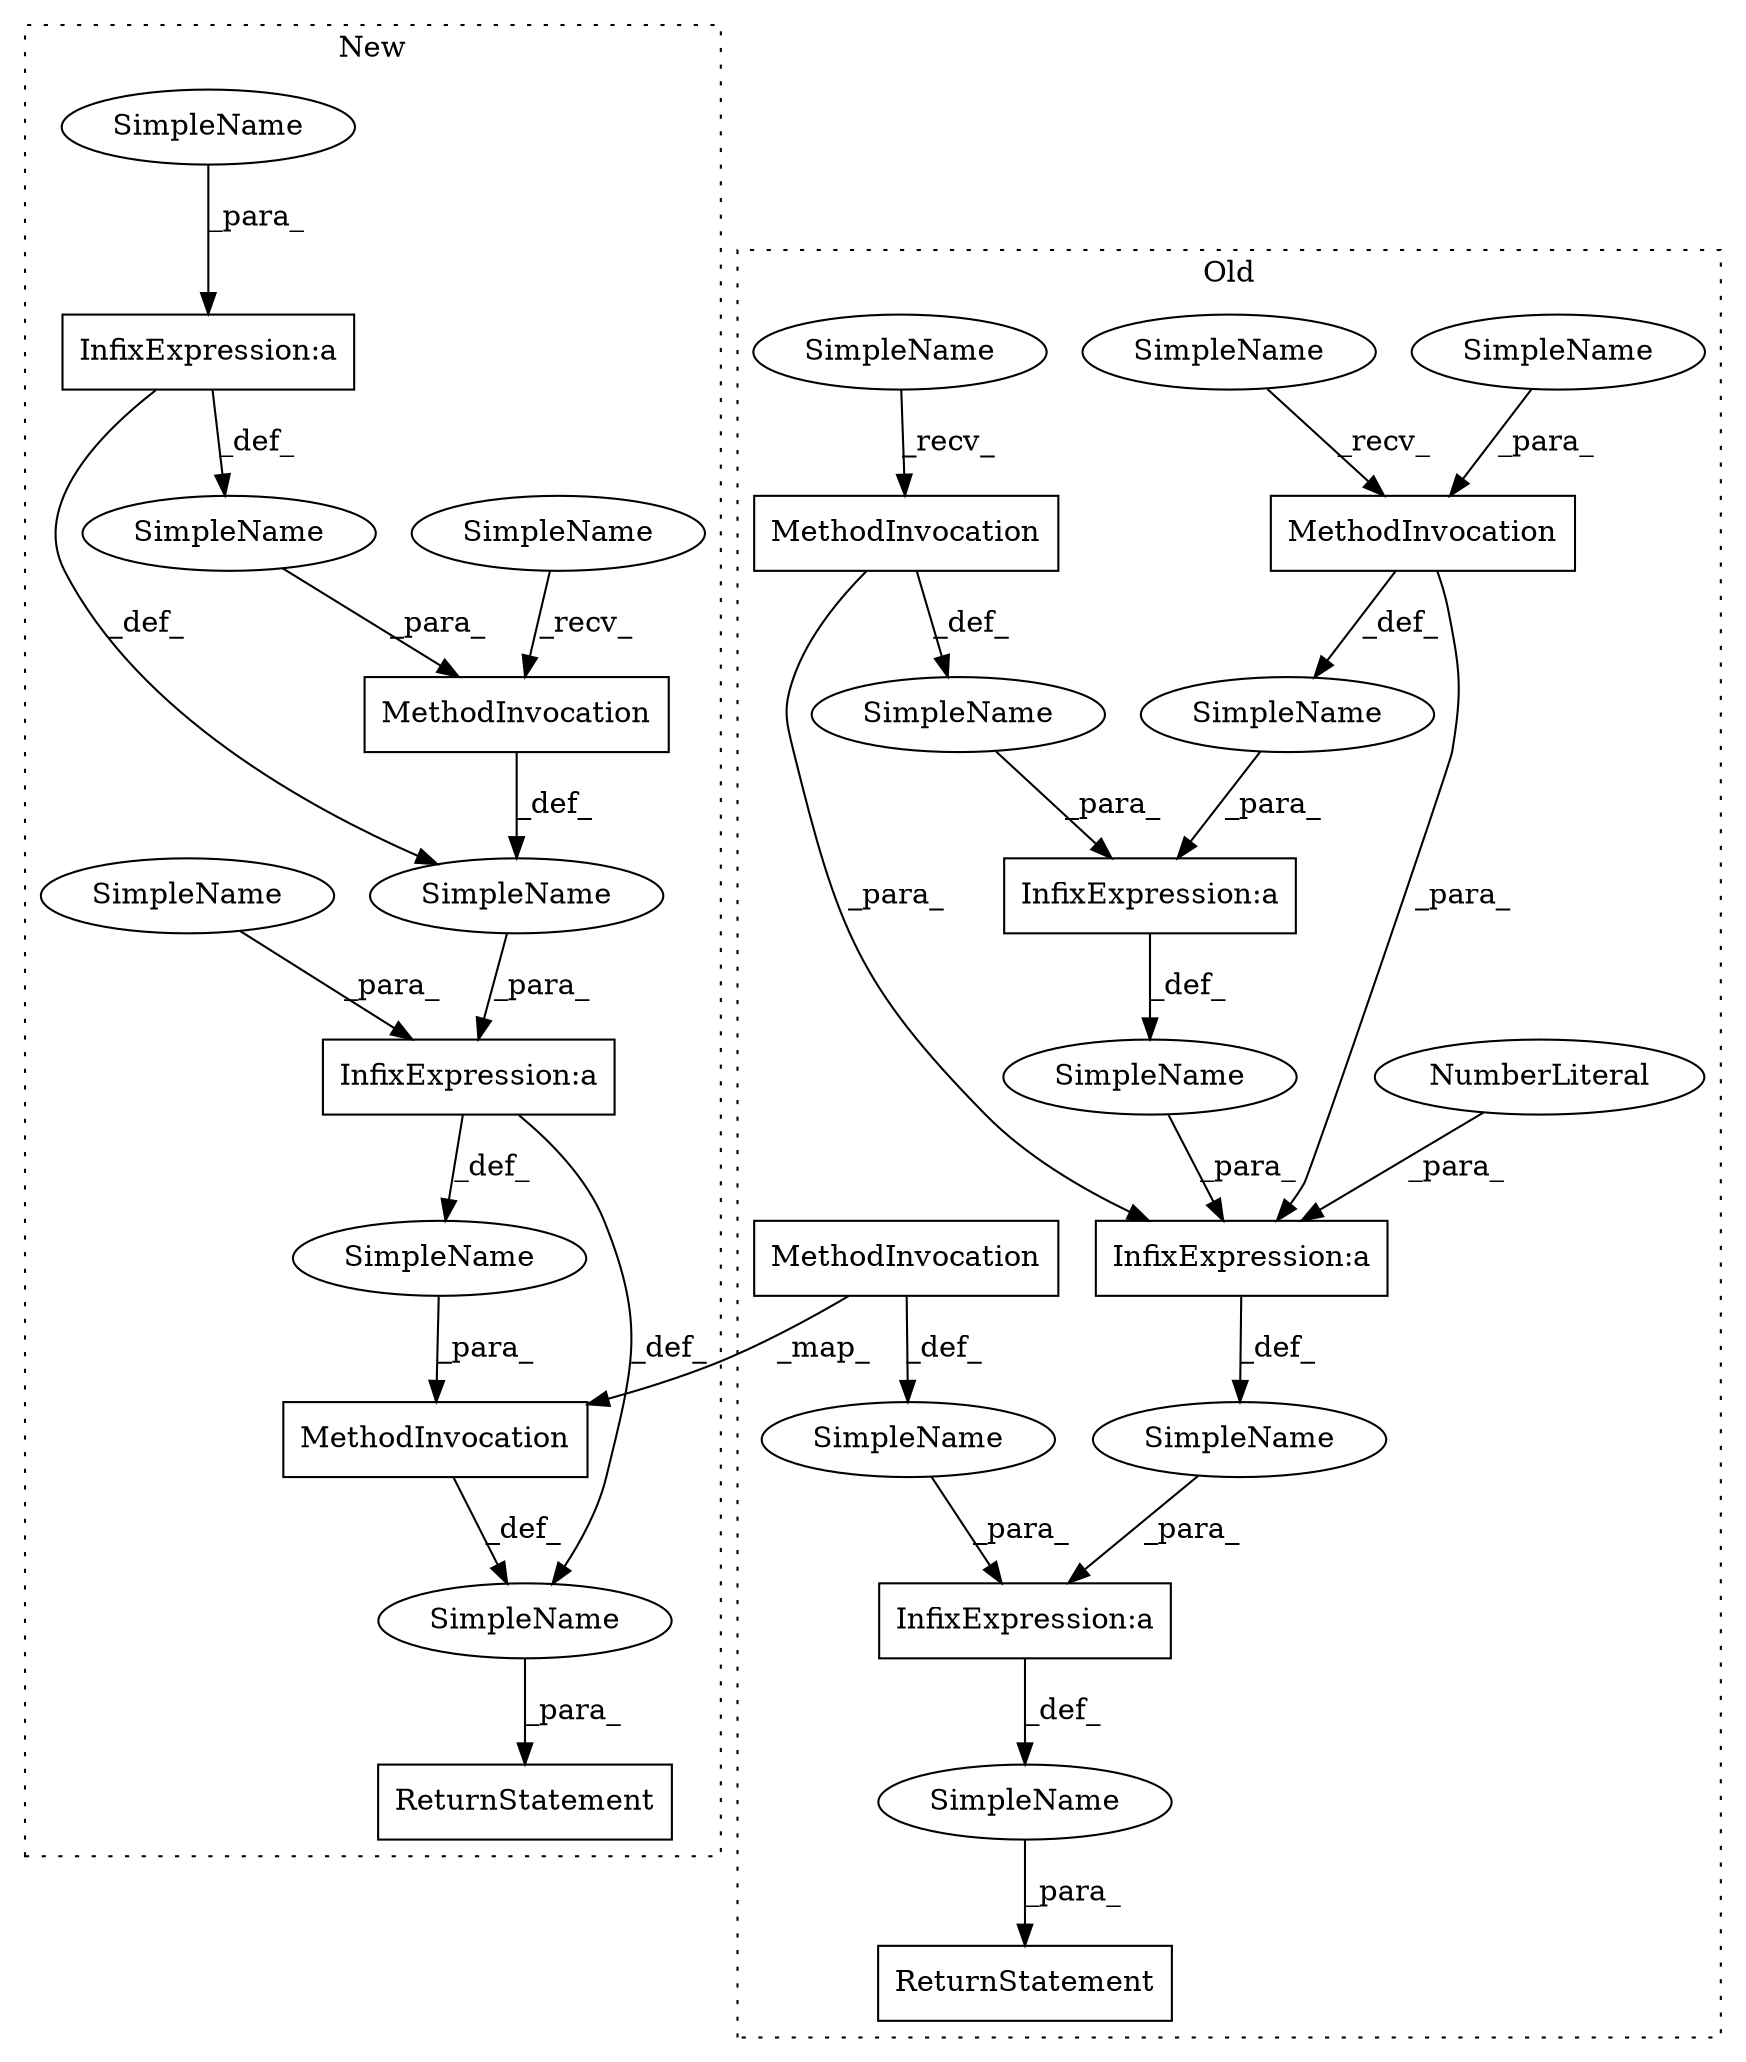 digraph G {
subgraph cluster0 {
2 [label="MethodInvocation" a="32" s="10737,10747" l="4,1" shape="box"];
4 [label="MethodInvocation" a="32" s="10695,10705" l="4,1" shape="box"];
5 [label="MethodInvocation" a="32" s="10715,10725" l="4,1" shape="box"];
6 [label="NumberLiteral" a="34" s="10682" l="3" shape="ellipse"];
7 [label="ReturnStatement" a="41" s="10673" l="7" shape="box"];
9 [label="SimpleName" a="42" s="10719" l="6" shape="ellipse"];
10 [label="SimpleName" a="42" s="" l="" shape="ellipse"];
11 [label="SimpleName" a="42" s="" l="" shape="ellipse"];
13 [label="SimpleName" a="42" s="10709" l="5" shape="ellipse"];
14 [label="SimpleName" a="42" s="" l="" shape="ellipse"];
15 [label="SimpleName" a="42" s="" l="" shape="ellipse"];
16 [label="SimpleName" a="42" s="10689" l="5" shape="ellipse"];
19 [label="SimpleName" a="42" s="" l="" shape="ellipse"];
24 [label="SimpleName" a="42" s="" l="" shape="ellipse"];
26 [label="InfixExpression:a" a="27" s="10728" l="3" shape="box"];
28 [label="InfixExpression:a" a="27" s="10706" l="3" shape="box"];
29 [label="InfixExpression:a" a="27" s="10685" l="3" shape="box"];
label = "Old";
style="dotted";
}
subgraph cluster1 {
1 [label="MethodInvocation" a="32" s="10739,10750" l="5,1" shape="box"];
3 [label="MethodInvocation" a="32" s="10687,10707" l="5,1" shape="box"];
8 [label="ReturnStatement" a="41" s="10726" l="7" shape="box"];
12 [label="SimpleName" a="42" s="10673" l="6" shape="ellipse"];
17 [label="SimpleName" a="42" s="10681" l="5" shape="ellipse"];
18 [label="SimpleName" a="42" s="10701" l="6" shape="ellipse"];
20 [label="SimpleName" a="42" s="10711" l="6" shape="ellipse"];
21 [label="SimpleName" a="42" s="" l="" shape="ellipse"];
22 [label="SimpleName" a="42" s="" l="" shape="ellipse"];
23 [label="SimpleName" a="42" s="" l="" shape="ellipse"];
25 [label="InfixExpression:a" a="27" s="10708" l="3" shape="box"];
27 [label="InfixExpression:a" a="27" s="10698" l="3" shape="box"];
label = "New";
style="dotted";
}
1 -> 22 [label="_def_"];
2 -> 1 [label="_map_"];
2 -> 24 [label="_def_"];
3 -> 21 [label="_def_"];
4 -> 29 [label="_para_"];
4 -> 19 [label="_def_"];
5 -> 29 [label="_para_"];
5 -> 10 [label="_def_"];
6 -> 29 [label="_para_"];
9 -> 5 [label="_para_"];
10 -> 28 [label="_para_"];
11 -> 7 [label="_para_"];
12 -> 1 [label="_para_"];
13 -> 5 [label="_recv_"];
14 -> 26 [label="_para_"];
15 -> 29 [label="_para_"];
16 -> 4 [label="_recv_"];
17 -> 3 [label="_recv_"];
18 -> 27 [label="_para_"];
19 -> 28 [label="_para_"];
20 -> 25 [label="_para_"];
21 -> 25 [label="_para_"];
22 -> 8 [label="_para_"];
23 -> 3 [label="_para_"];
24 -> 26 [label="_para_"];
25 -> 22 [label="_def_"];
25 -> 12 [label="_def_"];
26 -> 11 [label="_def_"];
27 -> 21 [label="_def_"];
27 -> 23 [label="_def_"];
28 -> 15 [label="_def_"];
29 -> 14 [label="_def_"];
}